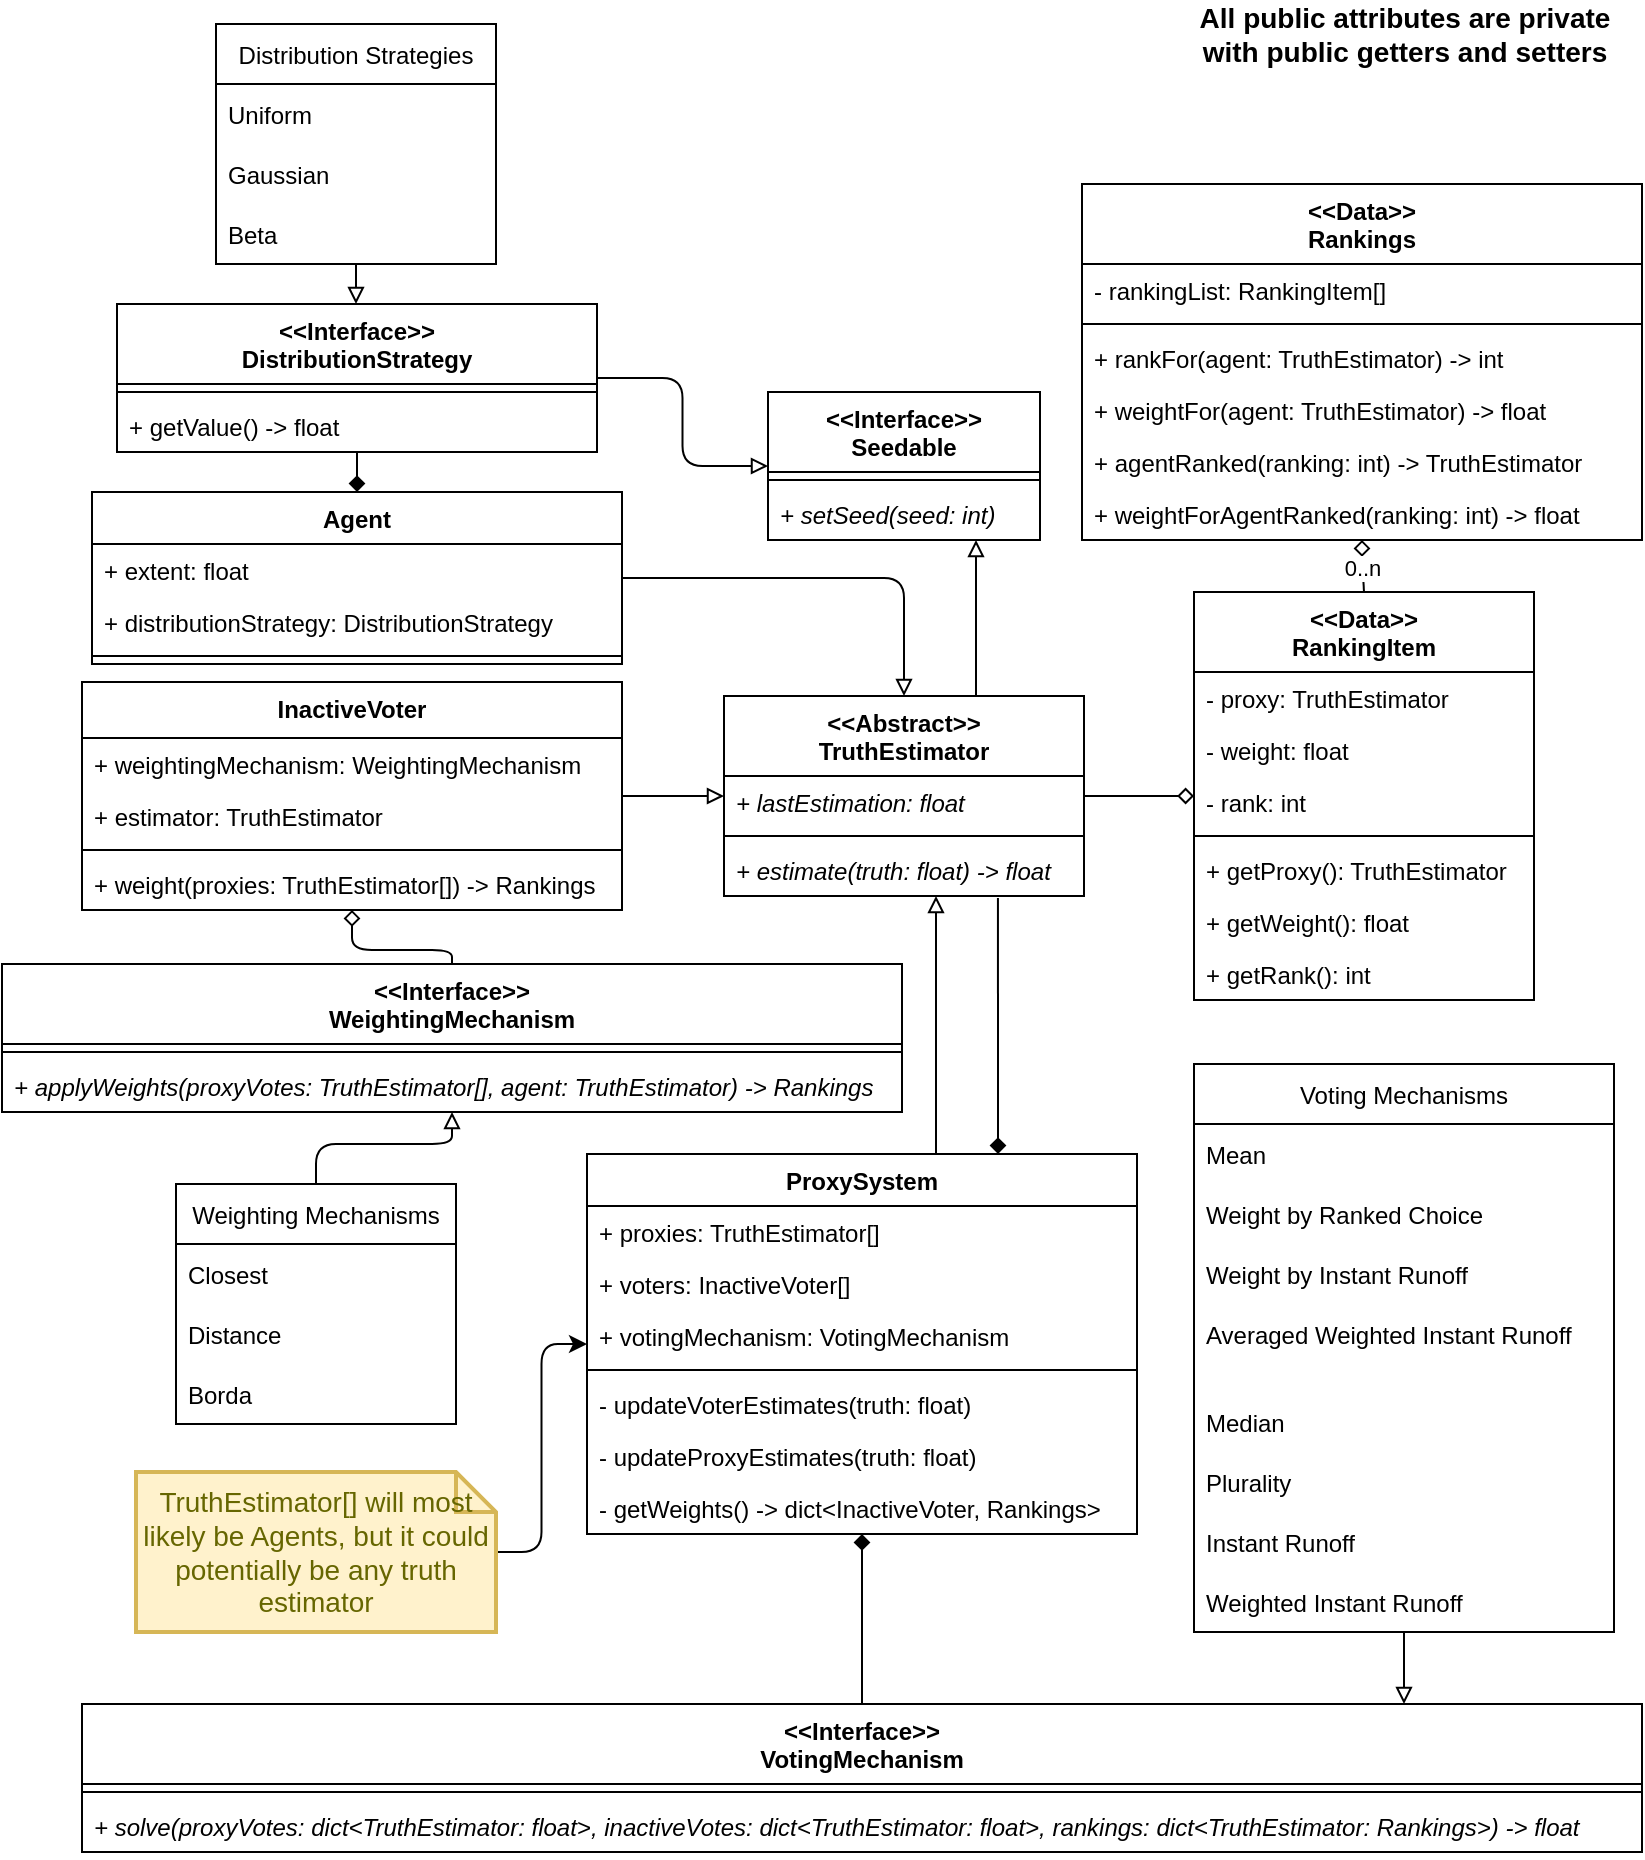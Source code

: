 <mxfile version="20.2.2" type="github">
  <diagram id="C5RBs43oDa-KdzZeNtuy" name="Page-1">
    <mxGraphModel dx="1422" dy="780" grid="1" gridSize="10" guides="1" tooltips="1" connect="1" arrows="1" fold="1" page="1" pageScale="1" pageWidth="827" pageHeight="1169" math="0" shadow="0">
      <root>
        <mxCell id="WIyWlLk6GJQsqaUBKTNV-0" />
        <mxCell id="WIyWlLk6GJQsqaUBKTNV-1" parent="WIyWlLk6GJQsqaUBKTNV-0" />
        <mxCell id="qEDfV4l212KfxBzqWe5e-11" style="edgeStyle=orthogonalEdgeStyle;rounded=1;orthogonalLoop=1;jettySize=auto;html=1;endArrow=diamond;endFill=1;jumpStyle=sharp;" parent="WIyWlLk6GJQsqaUBKTNV-1" source="qEDfV4l212KfxBzqWe5e-23" target="qEDfV4l212KfxBzqWe5e-0" edge="1">
          <mxGeometry relative="1" as="geometry">
            <mxPoint x="55" y="510" as="sourcePoint" />
          </mxGeometry>
        </mxCell>
        <mxCell id="hJIVF1Zmbu7r-ZZ7R1Ll-1" style="edgeStyle=orthogonalEdgeStyle;rounded=1;orthogonalLoop=1;jettySize=auto;html=1;endArrow=block;endFill=0;" edge="1" parent="WIyWlLk6GJQsqaUBKTNV-1" source="qEDfV4l212KfxBzqWe5e-0" target="qEDfV4l212KfxBzqWe5e-29">
          <mxGeometry relative="1" as="geometry" />
        </mxCell>
        <mxCell id="qEDfV4l212KfxBzqWe5e-0" value="Agent" style="swimlane;fontStyle=1;align=center;verticalAlign=top;childLayout=stackLayout;horizontal=1;startSize=26;horizontalStack=0;resizeParent=1;resizeParentMax=0;resizeLast=0;collapsible=1;marginBottom=0;rounded=0;" parent="WIyWlLk6GJQsqaUBKTNV-1" vertex="1">
          <mxGeometry x="48" y="254" width="265" height="86" as="geometry" />
        </mxCell>
        <mxCell id="qEDfV4l212KfxBzqWe5e-1" value="+ extent: float" style="text;strokeColor=none;fillColor=none;align=left;verticalAlign=top;spacingLeft=4;spacingRight=4;overflow=hidden;rotatable=0;points=[[0,0.5],[1,0.5]];portConstraint=eastwest;rounded=0;" parent="qEDfV4l212KfxBzqWe5e-0" vertex="1">
          <mxGeometry y="26" width="265" height="26" as="geometry" />
        </mxCell>
        <mxCell id="qEDfV4l212KfxBzqWe5e-5" value="+ distributionStrategy: DistributionStrategy" style="text;strokeColor=none;fillColor=none;align=left;verticalAlign=top;spacingLeft=4;spacingRight=4;overflow=hidden;rotatable=0;points=[[0,0.5],[1,0.5]];portConstraint=eastwest;rounded=0;" parent="qEDfV4l212KfxBzqWe5e-0" vertex="1">
          <mxGeometry y="52" width="265" height="26" as="geometry" />
        </mxCell>
        <mxCell id="qEDfV4l212KfxBzqWe5e-2" value="" style="line;strokeWidth=1;fillColor=none;align=left;verticalAlign=middle;spacingTop=-1;spacingLeft=3;spacingRight=3;rotatable=0;labelPosition=right;points=[];portConstraint=eastwest;rounded=0;" parent="qEDfV4l212KfxBzqWe5e-0" vertex="1">
          <mxGeometry y="78" width="265" height="8" as="geometry" />
        </mxCell>
        <mxCell id="qEDfV4l212KfxBzqWe5e-14" value="All public attributes are private with public getters and setters" style="text;html=1;strokeColor=none;fillColor=none;align=center;verticalAlign=middle;whiteSpace=wrap;rounded=0;fontStyle=1;fontSize=14;" parent="WIyWlLk6GJQsqaUBKTNV-1" vertex="1">
          <mxGeometry x="587.75" y="10" width="232.5" height="30" as="geometry" />
        </mxCell>
        <mxCell id="qEDfV4l212KfxBzqWe5e-57" style="edgeStyle=orthogonalEdgeStyle;rounded=1;orthogonalLoop=1;jettySize=auto;html=1;endArrow=block;endFill=0;strokeColor=default;jumpStyle=sharp;" parent="WIyWlLk6GJQsqaUBKTNV-1" source="qEDfV4l212KfxBzqWe5e-53" target="qEDfV4l212KfxBzqWe5e-23" edge="1">
          <mxGeometry relative="1" as="geometry" />
        </mxCell>
        <mxCell id="hJIVF1Zmbu7r-ZZ7R1Ll-6" style="edgeStyle=orthogonalEdgeStyle;rounded=1;orthogonalLoop=1;jettySize=auto;html=1;endArrow=block;endFill=0;" edge="1" parent="WIyWlLk6GJQsqaUBKTNV-1" source="qEDfV4l212KfxBzqWe5e-23" target="hJIVF1Zmbu7r-ZZ7R1Ll-2">
          <mxGeometry relative="1" as="geometry" />
        </mxCell>
        <mxCell id="qEDfV4l212KfxBzqWe5e-23" value="&lt;&lt;Interface&gt;&gt;&#xa;DistributionStrategy" style="swimlane;fontStyle=1;align=center;verticalAlign=top;childLayout=stackLayout;horizontal=1;startSize=40;horizontalStack=0;resizeParent=1;resizeParentMax=0;resizeLast=0;collapsible=1;marginBottom=0;rounded=0;" parent="WIyWlLk6GJQsqaUBKTNV-1" vertex="1">
          <mxGeometry x="60.5" y="160" width="240" height="74" as="geometry" />
        </mxCell>
        <mxCell id="qEDfV4l212KfxBzqWe5e-26" value="" style="line;strokeWidth=1;fillColor=none;align=left;verticalAlign=middle;spacingTop=-1;spacingLeft=3;spacingRight=3;rotatable=0;labelPosition=right;points=[];portConstraint=eastwest;rounded=0;" parent="qEDfV4l212KfxBzqWe5e-23" vertex="1">
          <mxGeometry y="40" width="240" height="8" as="geometry" />
        </mxCell>
        <mxCell id="qEDfV4l212KfxBzqWe5e-28" value="+ getValue() -&gt; float" style="text;strokeColor=none;fillColor=none;align=left;verticalAlign=top;spacingLeft=4;spacingRight=4;overflow=hidden;rotatable=0;points=[[0,0.5],[1,0.5]];portConstraint=eastwest;rounded=0;" parent="qEDfV4l212KfxBzqWe5e-23" vertex="1">
          <mxGeometry y="48" width="240" height="26" as="geometry" />
        </mxCell>
        <mxCell id="hJIVF1Zmbu7r-ZZ7R1Ll-7" style="edgeStyle=orthogonalEdgeStyle;rounded=1;orthogonalLoop=1;jettySize=auto;html=1;endArrow=block;endFill=0;" edge="1" parent="WIyWlLk6GJQsqaUBKTNV-1" source="qEDfV4l212KfxBzqWe5e-29" target="hJIVF1Zmbu7r-ZZ7R1Ll-2">
          <mxGeometry relative="1" as="geometry">
            <Array as="points">
              <mxPoint x="490" y="300" />
              <mxPoint x="490" y="300" />
            </Array>
          </mxGeometry>
        </mxCell>
        <mxCell id="qEDfV4l212KfxBzqWe5e-29" value="&lt;&lt;Abstract&gt;&gt;&#xa;TruthEstimator" style="swimlane;fontStyle=1;align=center;verticalAlign=top;childLayout=stackLayout;horizontal=1;startSize=40;horizontalStack=0;resizeParent=1;resizeParentMax=0;resizeLast=0;collapsible=1;marginBottom=0;rounded=0;" parent="WIyWlLk6GJQsqaUBKTNV-1" vertex="1">
          <mxGeometry x="364" y="356" width="180" height="100" as="geometry" />
        </mxCell>
        <mxCell id="pp6CW3t-Amk4-7NxLHhS-28" value="+ lastEstimation: float" style="text;strokeColor=none;fillColor=none;align=left;verticalAlign=top;spacingLeft=4;spacingRight=4;overflow=hidden;rotatable=0;points=[[0,0.5],[1,0.5]];portConstraint=eastwest;fontStyle=2" parent="qEDfV4l212KfxBzqWe5e-29" vertex="1">
          <mxGeometry y="40" width="180" height="26" as="geometry" />
        </mxCell>
        <mxCell id="qEDfV4l212KfxBzqWe5e-30" value="" style="line;strokeWidth=1;fillColor=none;align=left;verticalAlign=middle;spacingTop=-1;spacingLeft=3;spacingRight=3;rotatable=0;labelPosition=right;points=[];portConstraint=eastwest;rounded=0;" parent="qEDfV4l212KfxBzqWe5e-29" vertex="1">
          <mxGeometry y="66" width="180" height="8" as="geometry" />
        </mxCell>
        <mxCell id="qEDfV4l212KfxBzqWe5e-31" value="+ estimate(truth: float) -&gt; float" style="text;strokeColor=none;fillColor=none;align=left;verticalAlign=top;spacingLeft=4;spacingRight=4;overflow=hidden;rotatable=0;points=[[0,0.5],[1,0.5]];portConstraint=eastwest;rounded=0;fontStyle=2" parent="qEDfV4l212KfxBzqWe5e-29" vertex="1">
          <mxGeometry y="74" width="180" height="26" as="geometry" />
        </mxCell>
        <mxCell id="qEDfV4l212KfxBzqWe5e-38" style="edgeStyle=orthogonalEdgeStyle;orthogonalLoop=1;jettySize=auto;html=1;endArrow=block;endFill=0;rounded=1;jumpStyle=sharp;" parent="WIyWlLk6GJQsqaUBKTNV-1" source="qEDfV4l212KfxBzqWe5e-34" target="qEDfV4l212KfxBzqWe5e-29" edge="1">
          <mxGeometry relative="1" as="geometry">
            <Array as="points">
              <mxPoint x="470" y="480" />
              <mxPoint x="470" y="480" />
            </Array>
          </mxGeometry>
        </mxCell>
        <mxCell id="qEDfV4l212KfxBzqWe5e-46" style="edgeStyle=orthogonalEdgeStyle;rounded=1;orthogonalLoop=1;jettySize=auto;html=1;endArrow=diamond;endFill=1;strokeColor=default;exitX=0.761;exitY=1.038;exitDx=0;exitDy=0;exitPerimeter=0;jumpStyle=sharp;" parent="WIyWlLk6GJQsqaUBKTNV-1" source="qEDfV4l212KfxBzqWe5e-31" target="qEDfV4l212KfxBzqWe5e-34" edge="1">
          <mxGeometry relative="1" as="geometry">
            <Array as="points">
              <mxPoint x="501" y="540" />
              <mxPoint x="501" y="540" />
            </Array>
          </mxGeometry>
        </mxCell>
        <mxCell id="qEDfV4l212KfxBzqWe5e-34" value="ProxySystem" style="swimlane;fontStyle=1;align=center;verticalAlign=top;childLayout=stackLayout;horizontal=1;startSize=26;horizontalStack=0;resizeParent=1;resizeParentMax=0;resizeLast=0;collapsible=1;marginBottom=0;" parent="WIyWlLk6GJQsqaUBKTNV-1" vertex="1">
          <mxGeometry x="295.5" y="585" width="275" height="190" as="geometry" />
        </mxCell>
        <mxCell id="qEDfV4l212KfxBzqWe5e-35" value="+ proxies: TruthEstimator[]" style="text;strokeColor=none;fillColor=none;align=left;verticalAlign=top;spacingLeft=4;spacingRight=4;overflow=hidden;rotatable=0;points=[[0,0.5],[1,0.5]];portConstraint=eastwest;" parent="qEDfV4l212KfxBzqWe5e-34" vertex="1">
          <mxGeometry y="26" width="275" height="26" as="geometry" />
        </mxCell>
        <mxCell id="qEDfV4l212KfxBzqWe5e-39" value="+ voters: InactiveVoter[]" style="text;strokeColor=none;fillColor=none;align=left;verticalAlign=top;spacingLeft=4;spacingRight=4;overflow=hidden;rotatable=0;points=[[0,0.5],[1,0.5]];portConstraint=eastwest;" parent="qEDfV4l212KfxBzqWe5e-34" vertex="1">
          <mxGeometry y="52" width="275" height="26" as="geometry" />
        </mxCell>
        <mxCell id="qEDfV4l212KfxBzqWe5e-42" value="+ votingMechanism: VotingMechanism" style="text;strokeColor=none;fillColor=none;align=left;verticalAlign=top;spacingLeft=4;spacingRight=4;overflow=hidden;rotatable=0;points=[[0,0.5],[1,0.5]];portConstraint=eastwest;" parent="qEDfV4l212KfxBzqWe5e-34" vertex="1">
          <mxGeometry y="78" width="275" height="26" as="geometry" />
        </mxCell>
        <mxCell id="qEDfV4l212KfxBzqWe5e-36" value="" style="line;strokeWidth=1;fillColor=none;align=left;verticalAlign=middle;spacingTop=-1;spacingLeft=3;spacingRight=3;rotatable=0;labelPosition=right;points=[];portConstraint=eastwest;" parent="qEDfV4l212KfxBzqWe5e-34" vertex="1">
          <mxGeometry y="104" width="275" height="8" as="geometry" />
        </mxCell>
        <mxCell id="48MuwtFEveb9ULirr05y-11" value="- updateVoterEstimates(truth: float)" style="text;strokeColor=none;fillColor=none;align=left;verticalAlign=top;spacingLeft=4;spacingRight=4;overflow=hidden;rotatable=0;points=[[0,0.5],[1,0.5]];portConstraint=eastwest;" parent="qEDfV4l212KfxBzqWe5e-34" vertex="1">
          <mxGeometry y="112" width="275" height="26" as="geometry" />
        </mxCell>
        <mxCell id="48MuwtFEveb9ULirr05y-12" value="- updateProxyEstimates(truth: float)" style="text;strokeColor=none;fillColor=none;align=left;verticalAlign=top;spacingLeft=4;spacingRight=4;overflow=hidden;rotatable=0;points=[[0,0.5],[1,0.5]];portConstraint=eastwest;" parent="qEDfV4l212KfxBzqWe5e-34" vertex="1">
          <mxGeometry y="138" width="275" height="26" as="geometry" />
        </mxCell>
        <mxCell id="pp6CW3t-Amk4-7NxLHhS-30" value="- getWeights() -&gt; dict&lt;InactiveVoter, Rankings&gt;" style="text;strokeColor=none;fillColor=none;align=left;verticalAlign=top;spacingLeft=4;spacingRight=4;overflow=hidden;rotatable=0;points=[[0,0.5],[1,0.5]];portConstraint=eastwest;" parent="qEDfV4l212KfxBzqWe5e-34" vertex="1">
          <mxGeometry y="164" width="275" height="26" as="geometry" />
        </mxCell>
        <mxCell id="qEDfV4l212KfxBzqWe5e-44" style="edgeStyle=orthogonalEdgeStyle;orthogonalLoop=1;jettySize=auto;html=1;endArrow=classic;endFill=1;rounded=1;jumpStyle=sharp;" parent="WIyWlLk6GJQsqaUBKTNV-1" source="qEDfV4l212KfxBzqWe5e-40" target="qEDfV4l212KfxBzqWe5e-34" edge="1">
          <mxGeometry relative="1" as="geometry">
            <mxPoint x="668.793" y="811" as="sourcePoint" />
          </mxGeometry>
        </mxCell>
        <mxCell id="qEDfV4l212KfxBzqWe5e-40" value="TruthEstimator[] will most likely be Agents, but it could potentially be any truth estimator" style="shape=note;strokeWidth=2;fontSize=14;size=20;whiteSpace=wrap;html=1;fillColor=#fff2cc;strokeColor=#d6b656;fontColor=#666600;" parent="WIyWlLk6GJQsqaUBKTNV-1" vertex="1">
          <mxGeometry x="70" y="744" width="180" height="80" as="geometry" />
        </mxCell>
        <mxCell id="qEDfV4l212KfxBzqWe5e-53" value="Distribution Strategies" style="swimlane;fontStyle=0;childLayout=stackLayout;horizontal=1;startSize=30;horizontalStack=0;resizeParent=1;resizeParentMax=0;resizeLast=0;collapsible=1;marginBottom=0;labelBorderColor=none;" parent="WIyWlLk6GJQsqaUBKTNV-1" vertex="1">
          <mxGeometry x="110" y="20" width="140" height="120" as="geometry">
            <mxRectangle x="256" y="-50" width="160" height="30" as="alternateBounds" />
          </mxGeometry>
        </mxCell>
        <mxCell id="qEDfV4l212KfxBzqWe5e-54" value="Uniform" style="text;strokeColor=none;fillColor=none;align=left;verticalAlign=middle;spacingLeft=4;spacingRight=4;overflow=hidden;points=[[0,0.5],[1,0.5]];portConstraint=eastwest;rotatable=0;labelBorderColor=none;" parent="qEDfV4l212KfxBzqWe5e-53" vertex="1">
          <mxGeometry y="30" width="140" height="30" as="geometry" />
        </mxCell>
        <mxCell id="qEDfV4l212KfxBzqWe5e-55" value="Gaussian" style="text;strokeColor=none;fillColor=none;align=left;verticalAlign=middle;spacingLeft=4;spacingRight=4;overflow=hidden;points=[[0,0.5],[1,0.5]];portConstraint=eastwest;rotatable=0;labelBorderColor=none;" parent="qEDfV4l212KfxBzqWe5e-53" vertex="1">
          <mxGeometry y="60" width="140" height="30" as="geometry" />
        </mxCell>
        <mxCell id="qEDfV4l212KfxBzqWe5e-56" value="Beta" style="text;strokeColor=none;fillColor=none;align=left;verticalAlign=middle;spacingLeft=4;spacingRight=4;overflow=hidden;points=[[0,0.5],[1,0.5]];portConstraint=eastwest;rotatable=0;labelBorderColor=none;" parent="qEDfV4l212KfxBzqWe5e-53" vertex="1">
          <mxGeometry y="90" width="140" height="30" as="geometry" />
        </mxCell>
        <mxCell id="qEDfV4l212KfxBzqWe5e-58" value="&lt;&lt;Interface&gt;&gt;&#xa;VotingMechanism" style="swimlane;fontStyle=1;align=center;verticalAlign=top;childLayout=stackLayout;horizontal=1;startSize=40;horizontalStack=0;resizeParent=1;resizeParentMax=0;resizeLast=0;collapsible=1;marginBottom=0;rounded=0;" parent="WIyWlLk6GJQsqaUBKTNV-1" vertex="1">
          <mxGeometry x="43" y="860" width="780" height="74" as="geometry" />
        </mxCell>
        <mxCell id="qEDfV4l212KfxBzqWe5e-59" value="" style="line;strokeWidth=1;fillColor=none;align=left;verticalAlign=middle;spacingTop=-1;spacingLeft=3;spacingRight=3;rotatable=0;labelPosition=right;points=[];portConstraint=eastwest;rounded=0;" parent="qEDfV4l212KfxBzqWe5e-58" vertex="1">
          <mxGeometry y="40" width="780" height="8" as="geometry" />
        </mxCell>
        <mxCell id="qEDfV4l212KfxBzqWe5e-60" value="+ solve(proxyVotes: dict&lt;TruthEstimator: float&gt;, inactiveVotes: dict&lt;TruthEstimator: float&gt;, rankings: dict&lt;TruthEstimator: Rankings&gt;) -&gt; float" style="text;strokeColor=none;fillColor=none;align=left;verticalAlign=top;spacingLeft=4;spacingRight=4;overflow=hidden;rotatable=0;points=[[0,0.5],[1,0.5]];portConstraint=eastwest;rounded=0;fontStyle=2" parent="qEDfV4l212KfxBzqWe5e-58" vertex="1">
          <mxGeometry y="48" width="780" height="26" as="geometry" />
        </mxCell>
        <mxCell id="qEDfV4l212KfxBzqWe5e-63" value="&lt;&lt;Interface&gt;&gt;&#xa;WeightingMechanism" style="swimlane;fontStyle=1;align=center;verticalAlign=top;childLayout=stackLayout;horizontal=1;startSize=40;horizontalStack=0;resizeParent=1;resizeParentMax=0;resizeLast=0;collapsible=1;marginBottom=0;rounded=0;" parent="WIyWlLk6GJQsqaUBKTNV-1" vertex="1">
          <mxGeometry x="3" y="490" width="450" height="74" as="geometry" />
        </mxCell>
        <mxCell id="qEDfV4l212KfxBzqWe5e-64" value="" style="line;strokeWidth=1;fillColor=none;align=left;verticalAlign=middle;spacingTop=-1;spacingLeft=3;spacingRight=3;rotatable=0;labelPosition=right;points=[];portConstraint=eastwest;rounded=0;" parent="qEDfV4l212KfxBzqWe5e-63" vertex="1">
          <mxGeometry y="40" width="450" height="8" as="geometry" />
        </mxCell>
        <mxCell id="qEDfV4l212KfxBzqWe5e-65" value="+ applyWeights(proxyVotes: TruthEstimator[], agent: TruthEstimator) -&gt; Rankings" style="text;strokeColor=none;fillColor=none;align=left;verticalAlign=top;spacingLeft=4;spacingRight=4;overflow=hidden;rotatable=0;points=[[0,0.5],[1,0.5]];portConstraint=eastwest;rounded=0;fontStyle=2" parent="qEDfV4l212KfxBzqWe5e-63" vertex="1">
          <mxGeometry y="48" width="450" height="26" as="geometry" />
        </mxCell>
        <mxCell id="qEDfV4l212KfxBzqWe5e-67" style="edgeStyle=orthogonalEdgeStyle;rounded=1;orthogonalLoop=1;jettySize=auto;html=1;endArrow=none;endFill=0;strokeColor=default;startArrow=diamond;startFill=1;jumpStyle=sharp;" parent="WIyWlLk6GJQsqaUBKTNV-1" source="qEDfV4l212KfxBzqWe5e-34" target="qEDfV4l212KfxBzqWe5e-58" edge="1">
          <mxGeometry relative="1" as="geometry">
            <mxPoint x="495" y="1035" as="targetPoint" />
          </mxGeometry>
        </mxCell>
        <mxCell id="48MuwtFEveb9ULirr05y-1" value="Weighting Mechanisms" style="swimlane;fontStyle=0;childLayout=stackLayout;horizontal=1;startSize=30;horizontalStack=0;resizeParent=1;resizeParentMax=0;resizeLast=0;collapsible=1;marginBottom=0;labelBorderColor=none;" parent="WIyWlLk6GJQsqaUBKTNV-1" vertex="1">
          <mxGeometry x="90" y="600" width="140" height="120" as="geometry">
            <mxRectangle x="256" y="-50" width="160" height="30" as="alternateBounds" />
          </mxGeometry>
        </mxCell>
        <mxCell id="48MuwtFEveb9ULirr05y-2" value="Closest" style="text;strokeColor=none;fillColor=none;align=left;verticalAlign=middle;spacingLeft=4;spacingRight=4;overflow=hidden;points=[[0,0.5],[1,0.5]];portConstraint=eastwest;rotatable=0;labelBorderColor=none;" parent="48MuwtFEveb9ULirr05y-1" vertex="1">
          <mxGeometry y="30" width="140" height="30" as="geometry" />
        </mxCell>
        <mxCell id="48MuwtFEveb9ULirr05y-3" value="Distance" style="text;strokeColor=none;fillColor=none;align=left;verticalAlign=middle;spacingLeft=4;spacingRight=4;overflow=hidden;points=[[0,0.5],[1,0.5]];portConstraint=eastwest;rotatable=0;labelBorderColor=none;" parent="48MuwtFEveb9ULirr05y-1" vertex="1">
          <mxGeometry y="60" width="140" height="30" as="geometry" />
        </mxCell>
        <mxCell id="48MuwtFEveb9ULirr05y-4" value="Borda" style="text;strokeColor=none;fillColor=none;align=left;verticalAlign=middle;spacingLeft=4;spacingRight=4;overflow=hidden;points=[[0,0.5],[1,0.5]];portConstraint=eastwest;rotatable=0;labelBorderColor=none;" parent="48MuwtFEveb9ULirr05y-1" vertex="1">
          <mxGeometry y="90" width="140" height="30" as="geometry" />
        </mxCell>
        <mxCell id="48MuwtFEveb9ULirr05y-5" value="Voting Mechanisms" style="swimlane;fontStyle=0;childLayout=stackLayout;horizontal=1;startSize=30;horizontalStack=0;resizeParent=1;resizeParentMax=0;resizeLast=0;collapsible=1;marginBottom=0;labelBorderColor=none;" parent="WIyWlLk6GJQsqaUBKTNV-1" vertex="1">
          <mxGeometry x="599" y="540" width="210" height="284" as="geometry">
            <mxRectangle x="256" y="-50" width="160" height="30" as="alternateBounds" />
          </mxGeometry>
        </mxCell>
        <mxCell id="48MuwtFEveb9ULirr05y-16" value="Mean" style="text;strokeColor=none;fillColor=none;align=left;verticalAlign=middle;spacingLeft=4;spacingRight=4;overflow=hidden;points=[[0,0.5],[1,0.5]];portConstraint=eastwest;rotatable=0;" parent="48MuwtFEveb9ULirr05y-5" vertex="1">
          <mxGeometry y="30" width="210" height="30" as="geometry" />
        </mxCell>
        <mxCell id="48MuwtFEveb9ULirr05y-17" value="Weight by Ranked Choice" style="text;strokeColor=none;fillColor=none;align=left;verticalAlign=middle;spacingLeft=4;spacingRight=4;overflow=hidden;points=[[0,0.5],[1,0.5]];portConstraint=eastwest;rotatable=0;" parent="48MuwtFEveb9ULirr05y-5" vertex="1">
          <mxGeometry y="60" width="210" height="30" as="geometry" />
        </mxCell>
        <mxCell id="48MuwtFEveb9ULirr05y-19" value="Weight by Instant Runoff" style="text;strokeColor=none;fillColor=none;align=left;verticalAlign=middle;spacingLeft=4;spacingRight=4;overflow=hidden;points=[[0,0.5],[1,0.5]];portConstraint=eastwest;rotatable=0;" parent="48MuwtFEveb9ULirr05y-5" vertex="1">
          <mxGeometry y="90" width="210" height="30" as="geometry" />
        </mxCell>
        <mxCell id="48MuwtFEveb9ULirr05y-18" value="Averaged Weighted Instant Runoff" style="text;strokeColor=none;fillColor=none;align=left;verticalAlign=middle;spacingLeft=4;spacingRight=4;overflow=hidden;points=[[0,0.5],[1,0.5]];portConstraint=eastwest;rotatable=0;" parent="48MuwtFEveb9ULirr05y-5" vertex="1">
          <mxGeometry y="120" width="210" height="30" as="geometry" />
        </mxCell>
        <mxCell id="48MuwtFEveb9ULirr05y-15" value="" style="text;strokeColor=none;fillColor=none;align=left;verticalAlign=middle;spacingTop=-1;spacingLeft=4;spacingRight=4;rotatable=0;labelPosition=right;points=[];portConstraint=eastwest;" parent="48MuwtFEveb9ULirr05y-5" vertex="1">
          <mxGeometry y="150" width="210" height="14" as="geometry" />
        </mxCell>
        <mxCell id="48MuwtFEveb9ULirr05y-6" value="Median" style="text;strokeColor=none;fillColor=none;align=left;verticalAlign=middle;spacingLeft=4;spacingRight=4;overflow=hidden;points=[[0,0.5],[1,0.5]];portConstraint=eastwest;rotatable=0;labelBorderColor=none;" parent="48MuwtFEveb9ULirr05y-5" vertex="1">
          <mxGeometry y="164" width="210" height="30" as="geometry" />
        </mxCell>
        <mxCell id="48MuwtFEveb9ULirr05y-7" value="Plurality" style="text;strokeColor=none;fillColor=none;align=left;verticalAlign=middle;spacingLeft=4;spacingRight=4;overflow=hidden;points=[[0,0.5],[1,0.5]];portConstraint=eastwest;rotatable=0;labelBorderColor=none;" parent="48MuwtFEveb9ULirr05y-5" vertex="1">
          <mxGeometry y="194" width="210" height="30" as="geometry" />
        </mxCell>
        <mxCell id="48MuwtFEveb9ULirr05y-8" value="Instant Runoff" style="text;strokeColor=none;fillColor=none;align=left;verticalAlign=middle;spacingLeft=4;spacingRight=4;overflow=hidden;points=[[0,0.5],[1,0.5]];portConstraint=eastwest;rotatable=0;labelBorderColor=none;" parent="48MuwtFEveb9ULirr05y-5" vertex="1">
          <mxGeometry y="224" width="210" height="30" as="geometry" />
        </mxCell>
        <mxCell id="48MuwtFEveb9ULirr05y-14" value="Weighted Instant Runoff" style="text;strokeColor=none;fillColor=none;align=left;verticalAlign=middle;spacingLeft=4;spacingRight=4;overflow=hidden;points=[[0,0.5],[1,0.5]];portConstraint=eastwest;rotatable=0;" parent="48MuwtFEveb9ULirr05y-5" vertex="1">
          <mxGeometry y="254" width="210" height="30" as="geometry" />
        </mxCell>
        <mxCell id="48MuwtFEveb9ULirr05y-9" style="edgeStyle=orthogonalEdgeStyle;rounded=1;orthogonalLoop=1;jettySize=auto;html=1;endArrow=block;endFill=0;jumpStyle=sharp;" parent="WIyWlLk6GJQsqaUBKTNV-1" source="48MuwtFEveb9ULirr05y-5" target="qEDfV4l212KfxBzqWe5e-58" edge="1">
          <mxGeometry relative="1" as="geometry">
            <mxPoint x="494.141" y="1129" as="sourcePoint" />
            <mxPoint x="495" y="1109" as="targetPoint" />
            <Array as="points">
              <mxPoint x="704" y="850" />
              <mxPoint x="704" y="850" />
            </Array>
          </mxGeometry>
        </mxCell>
        <mxCell id="48MuwtFEveb9ULirr05y-10" style="edgeStyle=orthogonalEdgeStyle;rounded=1;orthogonalLoop=1;jettySize=auto;html=1;endArrow=block;endFill=0;jumpStyle=sharp;" parent="WIyWlLk6GJQsqaUBKTNV-1" source="48MuwtFEveb9ULirr05y-1" target="qEDfV4l212KfxBzqWe5e-63" edge="1">
          <mxGeometry relative="1" as="geometry" />
        </mxCell>
        <mxCell id="pp6CW3t-Amk4-7NxLHhS-23" value="0..n" style="edgeStyle=orthogonalEdgeStyle;rounded=1;orthogonalLoop=1;jettySize=auto;html=1;startArrow=diamond;startFill=0;endArrow=none;endFill=0;jumpStyle=sharp;" parent="WIyWlLk6GJQsqaUBKTNV-1" source="pp6CW3t-Amk4-7NxLHhS-3" target="pp6CW3t-Amk4-7NxLHhS-11" edge="1">
          <mxGeometry relative="1" as="geometry" />
        </mxCell>
        <mxCell id="pp6CW3t-Amk4-7NxLHhS-3" value="&lt;&lt;Data&gt;&gt;&#xa;Rankings" style="swimlane;fontStyle=1;align=center;verticalAlign=top;childLayout=stackLayout;horizontal=1;startSize=40;horizontalStack=0;resizeParent=1;resizeParentMax=0;resizeLast=0;collapsible=1;marginBottom=0;" parent="WIyWlLk6GJQsqaUBKTNV-1" vertex="1">
          <mxGeometry x="543" y="100" width="280" height="178" as="geometry" />
        </mxCell>
        <mxCell id="pp6CW3t-Amk4-7NxLHhS-5" value="- rankingList: RankingItem[]" style="text;strokeColor=none;fillColor=none;align=left;verticalAlign=top;spacingLeft=4;spacingRight=4;overflow=hidden;rotatable=0;points=[[0,0.5],[1,0.5]];portConstraint=eastwest;" parent="pp6CW3t-Amk4-7NxLHhS-3" vertex="1">
          <mxGeometry y="40" width="280" height="26" as="geometry" />
        </mxCell>
        <mxCell id="pp6CW3t-Amk4-7NxLHhS-8" value="" style="line;strokeWidth=1;fillColor=none;align=left;verticalAlign=middle;spacingTop=-1;spacingLeft=3;spacingRight=3;rotatable=0;labelPosition=right;points=[];portConstraint=eastwest;" parent="pp6CW3t-Amk4-7NxLHhS-3" vertex="1">
          <mxGeometry y="66" width="280" height="8" as="geometry" />
        </mxCell>
        <mxCell id="pp6CW3t-Amk4-7NxLHhS-9" value="+ rankFor(agent: TruthEstimator) -&gt; int" style="text;strokeColor=none;fillColor=none;align=left;verticalAlign=top;spacingLeft=4;spacingRight=4;overflow=hidden;rotatable=0;points=[[0,0.5],[1,0.5]];portConstraint=eastwest;" parent="pp6CW3t-Amk4-7NxLHhS-3" vertex="1">
          <mxGeometry y="74" width="280" height="26" as="geometry" />
        </mxCell>
        <mxCell id="pp6CW3t-Amk4-7NxLHhS-10" value="+ weightFor(agent: TruthEstimator) -&gt; float" style="text;strokeColor=none;fillColor=none;align=left;verticalAlign=top;spacingLeft=4;spacingRight=4;overflow=hidden;rotatable=0;points=[[0,0.5],[1,0.5]];portConstraint=eastwest;" parent="pp6CW3t-Amk4-7NxLHhS-3" vertex="1">
          <mxGeometry y="100" width="280" height="26" as="geometry" />
        </mxCell>
        <mxCell id="pp6CW3t-Amk4-7NxLHhS-22" value="+ agentRanked(ranking: int) -&gt; TruthEstimator" style="text;strokeColor=none;fillColor=none;align=left;verticalAlign=top;spacingLeft=4;spacingRight=4;overflow=hidden;rotatable=0;points=[[0,0.5],[1,0.5]];portConstraint=eastwest;" parent="pp6CW3t-Amk4-7NxLHhS-3" vertex="1">
          <mxGeometry y="126" width="280" height="26" as="geometry" />
        </mxCell>
        <mxCell id="pp6CW3t-Amk4-7NxLHhS-24" value="+ weightForAgentRanked(ranking: int) -&gt; float" style="text;strokeColor=none;fillColor=none;align=left;verticalAlign=top;spacingLeft=4;spacingRight=4;overflow=hidden;rotatable=0;points=[[0,0.5],[1,0.5]];portConstraint=eastwest;" parent="pp6CW3t-Amk4-7NxLHhS-3" vertex="1">
          <mxGeometry y="152" width="280" height="26" as="geometry" />
        </mxCell>
        <mxCell id="pp6CW3t-Amk4-7NxLHhS-25" style="edgeStyle=orthogonalEdgeStyle;rounded=1;orthogonalLoop=1;jettySize=auto;html=1;startArrow=diamond;startFill=0;endArrow=none;endFill=0;jumpStyle=sharp;" parent="WIyWlLk6GJQsqaUBKTNV-1" source="pp6CW3t-Amk4-7NxLHhS-11" target="qEDfV4l212KfxBzqWe5e-29" edge="1">
          <mxGeometry relative="1" as="geometry" />
        </mxCell>
        <mxCell id="pp6CW3t-Amk4-7NxLHhS-11" value="&lt;&lt;Data&gt;&gt;&#xa;RankingItem" style="swimlane;fontStyle=1;align=center;verticalAlign=top;childLayout=stackLayout;horizontal=1;startSize=40;horizontalStack=0;resizeParent=1;resizeParentMax=0;resizeLast=0;collapsible=1;marginBottom=0;" parent="WIyWlLk6GJQsqaUBKTNV-1" vertex="1">
          <mxGeometry x="599" y="304" width="170" height="204" as="geometry" />
        </mxCell>
        <mxCell id="pp6CW3t-Amk4-7NxLHhS-12" value="- proxy: TruthEstimator" style="text;strokeColor=none;fillColor=none;align=left;verticalAlign=top;spacingLeft=4;spacingRight=4;overflow=hidden;rotatable=0;points=[[0,0.5],[1,0.5]];portConstraint=eastwest;" parent="pp6CW3t-Amk4-7NxLHhS-11" vertex="1">
          <mxGeometry y="40" width="170" height="26" as="geometry" />
        </mxCell>
        <mxCell id="pp6CW3t-Amk4-7NxLHhS-13" value="- weight: float" style="text;strokeColor=none;fillColor=none;align=left;verticalAlign=top;spacingLeft=4;spacingRight=4;overflow=hidden;rotatable=0;points=[[0,0.5],[1,0.5]];portConstraint=eastwest;" parent="pp6CW3t-Amk4-7NxLHhS-11" vertex="1">
          <mxGeometry y="66" width="170" height="26" as="geometry" />
        </mxCell>
        <mxCell id="pp6CW3t-Amk4-7NxLHhS-14" value="- rank: int" style="text;strokeColor=none;fillColor=none;align=left;verticalAlign=top;spacingLeft=4;spacingRight=4;overflow=hidden;rotatable=0;points=[[0,0.5],[1,0.5]];portConstraint=eastwest;" parent="pp6CW3t-Amk4-7NxLHhS-11" vertex="1">
          <mxGeometry y="92" width="170" height="26" as="geometry" />
        </mxCell>
        <mxCell id="pp6CW3t-Amk4-7NxLHhS-16" value="" style="line;strokeWidth=1;fillColor=none;align=left;verticalAlign=middle;spacingTop=-1;spacingLeft=3;spacingRight=3;rotatable=0;labelPosition=right;points=[];portConstraint=eastwest;" parent="pp6CW3t-Amk4-7NxLHhS-11" vertex="1">
          <mxGeometry y="118" width="170" height="8" as="geometry" />
        </mxCell>
        <mxCell id="pp6CW3t-Amk4-7NxLHhS-19" value="+ getProxy(): TruthEstimator" style="text;strokeColor=none;fillColor=none;align=left;verticalAlign=top;spacingLeft=4;spacingRight=4;overflow=hidden;rotatable=0;points=[[0,0.5],[1,0.5]];portConstraint=eastwest;" parent="pp6CW3t-Amk4-7NxLHhS-11" vertex="1">
          <mxGeometry y="126" width="170" height="26" as="geometry" />
        </mxCell>
        <mxCell id="pp6CW3t-Amk4-7NxLHhS-20" value="+ getWeight(): float" style="text;strokeColor=none;fillColor=none;align=left;verticalAlign=top;spacingLeft=4;spacingRight=4;overflow=hidden;rotatable=0;points=[[0,0.5],[1,0.5]];portConstraint=eastwest;" parent="pp6CW3t-Amk4-7NxLHhS-11" vertex="1">
          <mxGeometry y="152" width="170" height="26" as="geometry" />
        </mxCell>
        <mxCell id="pp6CW3t-Amk4-7NxLHhS-21" value="+ getRank(): int" style="text;strokeColor=none;fillColor=none;align=left;verticalAlign=top;spacingLeft=4;spacingRight=4;overflow=hidden;rotatable=0;points=[[0,0.5],[1,0.5]];portConstraint=eastwest;" parent="pp6CW3t-Amk4-7NxLHhS-11" vertex="1">
          <mxGeometry y="178" width="170" height="26" as="geometry" />
        </mxCell>
        <mxCell id="pp6CW3t-Amk4-7NxLHhS-35" style="edgeStyle=orthogonalEdgeStyle;rounded=1;jumpStyle=sharp;orthogonalLoop=1;jettySize=auto;html=1;startArrow=diamond;startFill=0;endArrow=none;endFill=0;" parent="WIyWlLk6GJQsqaUBKTNV-1" source="pp6CW3t-Amk4-7NxLHhS-31" target="qEDfV4l212KfxBzqWe5e-63" edge="1">
          <mxGeometry relative="1" as="geometry" />
        </mxCell>
        <mxCell id="pp6CW3t-Amk4-7NxLHhS-36" style="edgeStyle=orthogonalEdgeStyle;rounded=1;jumpStyle=sharp;orthogonalLoop=1;jettySize=auto;html=1;startArrow=none;startFill=0;endArrow=block;endFill=0;" parent="WIyWlLk6GJQsqaUBKTNV-1" source="pp6CW3t-Amk4-7NxLHhS-31" target="qEDfV4l212KfxBzqWe5e-29" edge="1">
          <mxGeometry relative="1" as="geometry" />
        </mxCell>
        <mxCell id="pp6CW3t-Amk4-7NxLHhS-31" value="InactiveVoter" style="swimlane;fontStyle=1;align=center;verticalAlign=top;childLayout=stackLayout;horizontal=1;startSize=28;horizontalStack=0;resizeParent=1;resizeParentMax=0;resizeLast=0;collapsible=1;marginBottom=0;rounded=0;" parent="WIyWlLk6GJQsqaUBKTNV-1" vertex="1">
          <mxGeometry x="43" y="349" width="270" height="114" as="geometry" />
        </mxCell>
        <mxCell id="pp6CW3t-Amk4-7NxLHhS-26" value="+ weightingMechanism: WeightingMechanism" style="text;strokeColor=none;fillColor=none;align=left;verticalAlign=top;spacingLeft=4;spacingRight=4;overflow=hidden;rotatable=0;points=[[0,0.5],[1,0.5]];portConstraint=eastwest;" parent="pp6CW3t-Amk4-7NxLHhS-31" vertex="1">
          <mxGeometry y="28" width="270" height="26" as="geometry" />
        </mxCell>
        <mxCell id="hJIVF1Zmbu7r-ZZ7R1Ll-0" value="+ estimator: TruthEstimator" style="text;strokeColor=none;fillColor=none;align=left;verticalAlign=top;spacingLeft=4;spacingRight=4;overflow=hidden;rotatable=0;points=[[0,0.5],[1,0.5]];portConstraint=eastwest;" vertex="1" parent="pp6CW3t-Amk4-7NxLHhS-31">
          <mxGeometry y="54" width="270" height="26" as="geometry" />
        </mxCell>
        <mxCell id="pp6CW3t-Amk4-7NxLHhS-33" value="" style="line;strokeWidth=1;fillColor=none;align=left;verticalAlign=middle;spacingTop=-1;spacingLeft=3;spacingRight=3;rotatable=0;labelPosition=right;points=[];portConstraint=eastwest;rounded=0;" parent="pp6CW3t-Amk4-7NxLHhS-31" vertex="1">
          <mxGeometry y="80" width="270" height="8" as="geometry" />
        </mxCell>
        <mxCell id="pp6CW3t-Amk4-7NxLHhS-27" value="+ weight(proxies: TruthEstimator[]) -&gt; Rankings" style="text;strokeColor=none;fillColor=none;align=left;verticalAlign=top;spacingLeft=4;spacingRight=4;overflow=hidden;rotatable=0;points=[[0,0.5],[1,0.5]];portConstraint=eastwest;fontStyle=0" parent="pp6CW3t-Amk4-7NxLHhS-31" vertex="1">
          <mxGeometry y="88" width="270" height="26" as="geometry" />
        </mxCell>
        <mxCell id="hJIVF1Zmbu7r-ZZ7R1Ll-2" value="&lt;&lt;Interface&gt;&gt;&#xa;Seedable" style="swimlane;fontStyle=1;align=center;verticalAlign=top;childLayout=stackLayout;horizontal=1;startSize=40;horizontalStack=0;resizeParent=1;resizeParentMax=0;resizeLast=0;collapsible=1;marginBottom=0;rounded=0;" vertex="1" parent="WIyWlLk6GJQsqaUBKTNV-1">
          <mxGeometry x="386" y="204" width="136" height="74" as="geometry" />
        </mxCell>
        <mxCell id="hJIVF1Zmbu7r-ZZ7R1Ll-3" value="" style="line;strokeWidth=1;fillColor=none;align=left;verticalAlign=middle;spacingTop=-1;spacingLeft=3;spacingRight=3;rotatable=0;labelPosition=right;points=[];portConstraint=eastwest;rounded=0;" vertex="1" parent="hJIVF1Zmbu7r-ZZ7R1Ll-2">
          <mxGeometry y="40" width="136" height="8" as="geometry" />
        </mxCell>
        <mxCell id="hJIVF1Zmbu7r-ZZ7R1Ll-4" value="+ setSeed(seed: int)" style="text;strokeColor=none;fillColor=none;align=left;verticalAlign=top;spacingLeft=4;spacingRight=4;overflow=hidden;rotatable=0;points=[[0,0.5],[1,0.5]];portConstraint=eastwest;rounded=0;fontStyle=2" vertex="1" parent="hJIVF1Zmbu7r-ZZ7R1Ll-2">
          <mxGeometry y="48" width="136" height="26" as="geometry" />
        </mxCell>
      </root>
    </mxGraphModel>
  </diagram>
</mxfile>

